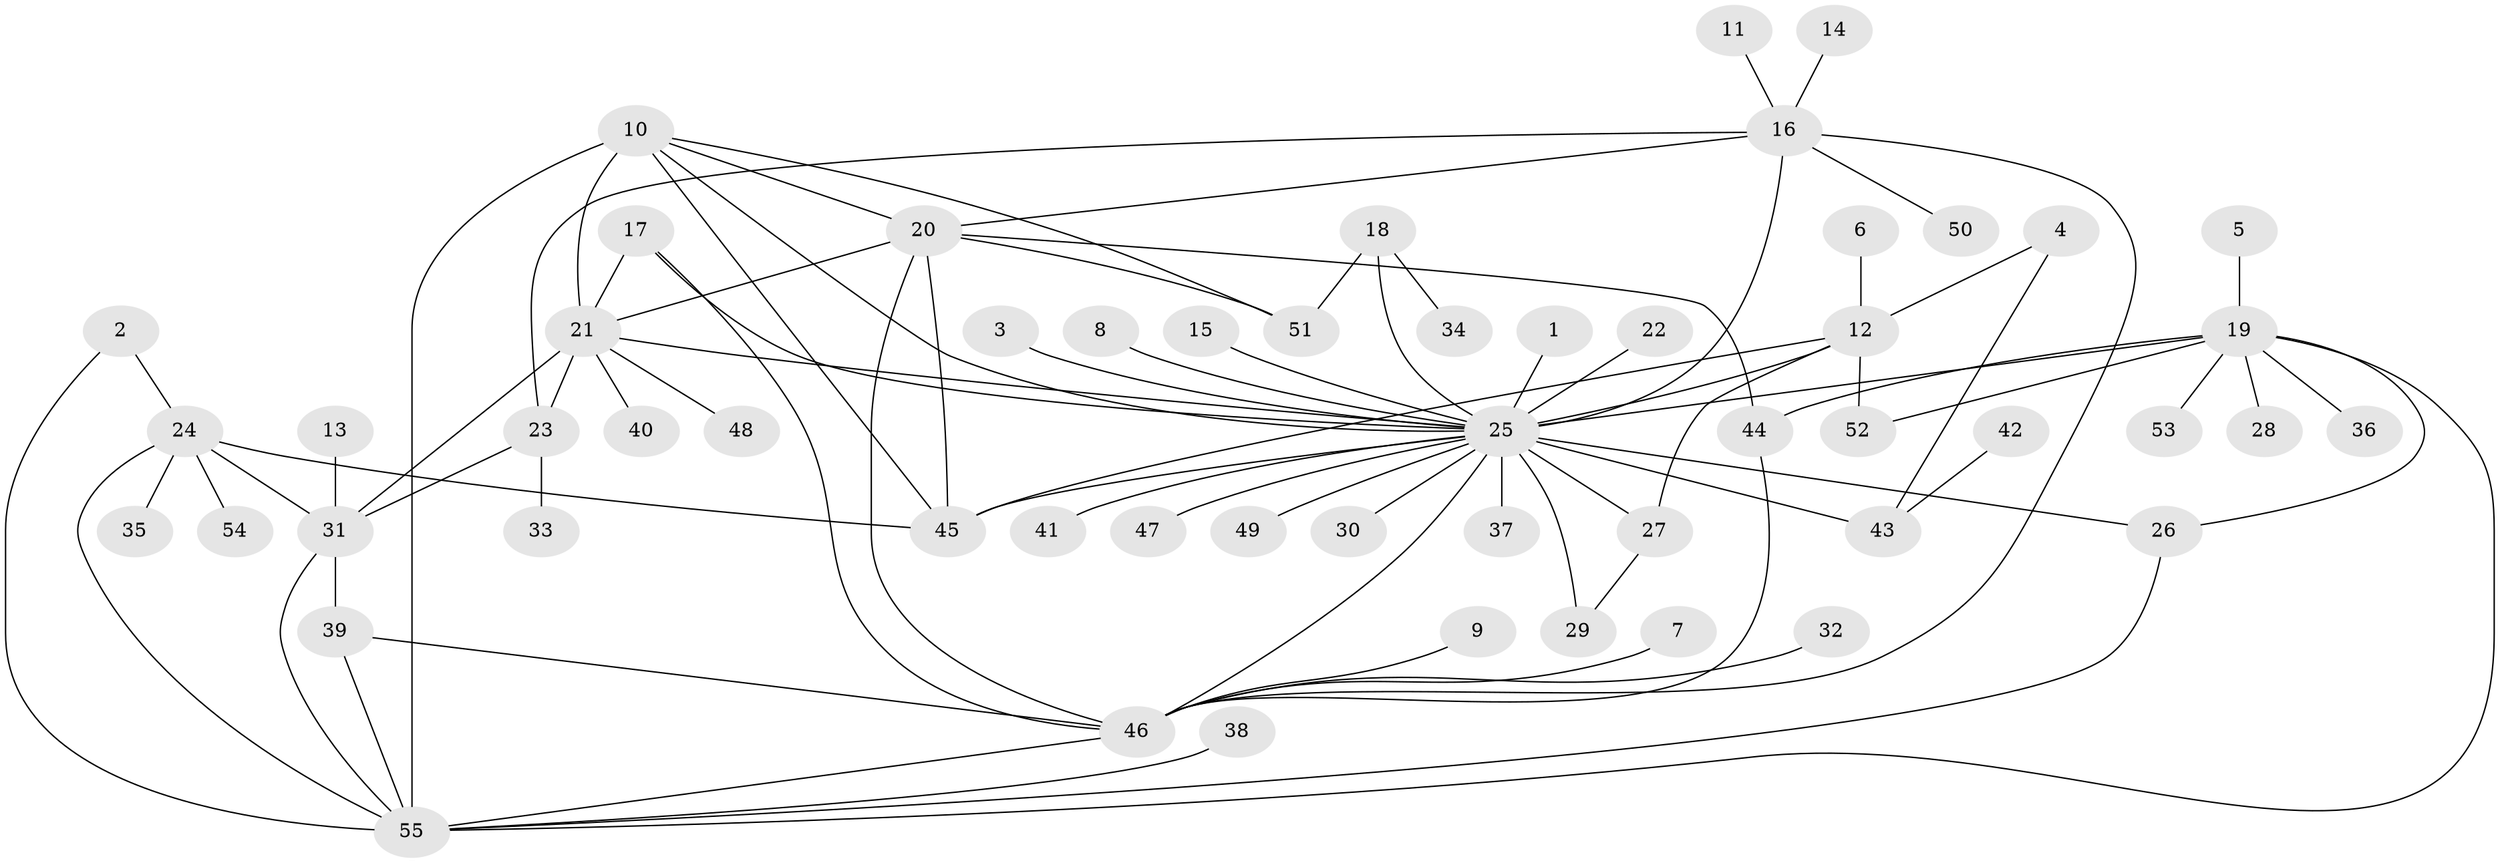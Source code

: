 // original degree distribution, {9: 0.02830188679245283, 34: 0.009433962264150943, 11: 0.018867924528301886, 4: 0.07547169811320754, 1: 0.5188679245283019, 7: 0.02830188679245283, 2: 0.2169811320754717, 3: 0.03773584905660377, 5: 0.03773584905660377, 10: 0.009433962264150943, 15: 0.009433962264150943, 6: 0.009433962264150943}
// Generated by graph-tools (version 1.1) at 2025/01/03/09/25 03:01:43]
// undirected, 55 vertices, 84 edges
graph export_dot {
graph [start="1"]
  node [color=gray90,style=filled];
  1;
  2;
  3;
  4;
  5;
  6;
  7;
  8;
  9;
  10;
  11;
  12;
  13;
  14;
  15;
  16;
  17;
  18;
  19;
  20;
  21;
  22;
  23;
  24;
  25;
  26;
  27;
  28;
  29;
  30;
  31;
  32;
  33;
  34;
  35;
  36;
  37;
  38;
  39;
  40;
  41;
  42;
  43;
  44;
  45;
  46;
  47;
  48;
  49;
  50;
  51;
  52;
  53;
  54;
  55;
  1 -- 25 [weight=1.0];
  2 -- 24 [weight=1.0];
  2 -- 55 [weight=1.0];
  3 -- 25 [weight=1.0];
  4 -- 12 [weight=1.0];
  4 -- 43 [weight=1.0];
  5 -- 19 [weight=1.0];
  6 -- 12 [weight=1.0];
  7 -- 46 [weight=1.0];
  8 -- 25 [weight=1.0];
  9 -- 46 [weight=1.0];
  10 -- 20 [weight=1.0];
  10 -- 21 [weight=1.0];
  10 -- 25 [weight=1.0];
  10 -- 45 [weight=1.0];
  10 -- 51 [weight=1.0];
  10 -- 55 [weight=3.0];
  11 -- 16 [weight=1.0];
  12 -- 25 [weight=1.0];
  12 -- 27 [weight=1.0];
  12 -- 45 [weight=1.0];
  12 -- 52 [weight=1.0];
  13 -- 31 [weight=1.0];
  14 -- 16 [weight=1.0];
  15 -- 25 [weight=1.0];
  16 -- 20 [weight=1.0];
  16 -- 23 [weight=1.0];
  16 -- 25 [weight=2.0];
  16 -- 46 [weight=1.0];
  16 -- 50 [weight=1.0];
  17 -- 21 [weight=1.0];
  17 -- 25 [weight=1.0];
  17 -- 46 [weight=1.0];
  18 -- 25 [weight=1.0];
  18 -- 34 [weight=1.0];
  18 -- 51 [weight=1.0];
  19 -- 25 [weight=1.0];
  19 -- 26 [weight=1.0];
  19 -- 28 [weight=1.0];
  19 -- 36 [weight=1.0];
  19 -- 44 [weight=1.0];
  19 -- 52 [weight=1.0];
  19 -- 53 [weight=1.0];
  19 -- 55 [weight=1.0];
  20 -- 21 [weight=1.0];
  20 -- 44 [weight=1.0];
  20 -- 45 [weight=1.0];
  20 -- 46 [weight=1.0];
  20 -- 51 [weight=1.0];
  21 -- 23 [weight=1.0];
  21 -- 25 [weight=1.0];
  21 -- 31 [weight=1.0];
  21 -- 40 [weight=1.0];
  21 -- 48 [weight=1.0];
  22 -- 25 [weight=1.0];
  23 -- 31 [weight=1.0];
  23 -- 33 [weight=1.0];
  24 -- 31 [weight=1.0];
  24 -- 35 [weight=1.0];
  24 -- 45 [weight=1.0];
  24 -- 54 [weight=1.0];
  24 -- 55 [weight=1.0];
  25 -- 26 [weight=2.0];
  25 -- 27 [weight=3.0];
  25 -- 29 [weight=1.0];
  25 -- 30 [weight=1.0];
  25 -- 37 [weight=1.0];
  25 -- 41 [weight=1.0];
  25 -- 43 [weight=2.0];
  25 -- 45 [weight=2.0];
  25 -- 46 [weight=1.0];
  25 -- 47 [weight=1.0];
  25 -- 49 [weight=1.0];
  26 -- 55 [weight=1.0];
  27 -- 29 [weight=1.0];
  31 -- 39 [weight=1.0];
  31 -- 55 [weight=1.0];
  32 -- 46 [weight=1.0];
  38 -- 55 [weight=2.0];
  39 -- 46 [weight=1.0];
  39 -- 55 [weight=1.0];
  42 -- 43 [weight=1.0];
  44 -- 46 [weight=1.0];
  46 -- 55 [weight=1.0];
}
